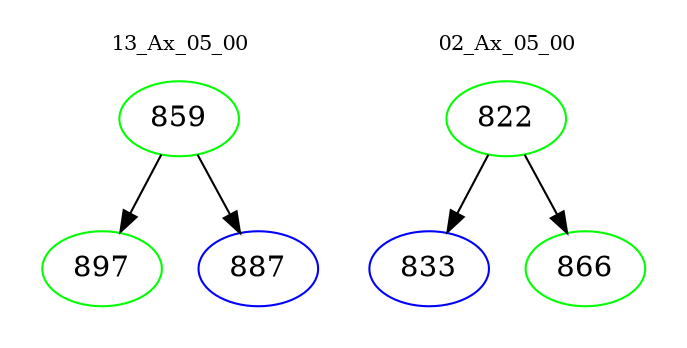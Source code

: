 digraph{
subgraph cluster_0 {
color = white
label = "13_Ax_05_00";
fontsize=10;
T0_859 [label="859", color="green"]
T0_859 -> T0_897 [color="black"]
T0_897 [label="897", color="green"]
T0_859 -> T0_887 [color="black"]
T0_887 [label="887", color="blue"]
}
subgraph cluster_1 {
color = white
label = "02_Ax_05_00";
fontsize=10;
T1_822 [label="822", color="green"]
T1_822 -> T1_833 [color="black"]
T1_833 [label="833", color="blue"]
T1_822 -> T1_866 [color="black"]
T1_866 [label="866", color="green"]
}
}
